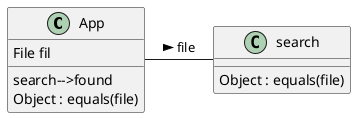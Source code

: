 
@startuml
class App {
  {field} File fil
  {method} search-->found
  Object : equals(file)
}
class search{
  Object : equals(file)
}
class App
App - search : file >

@enduml

